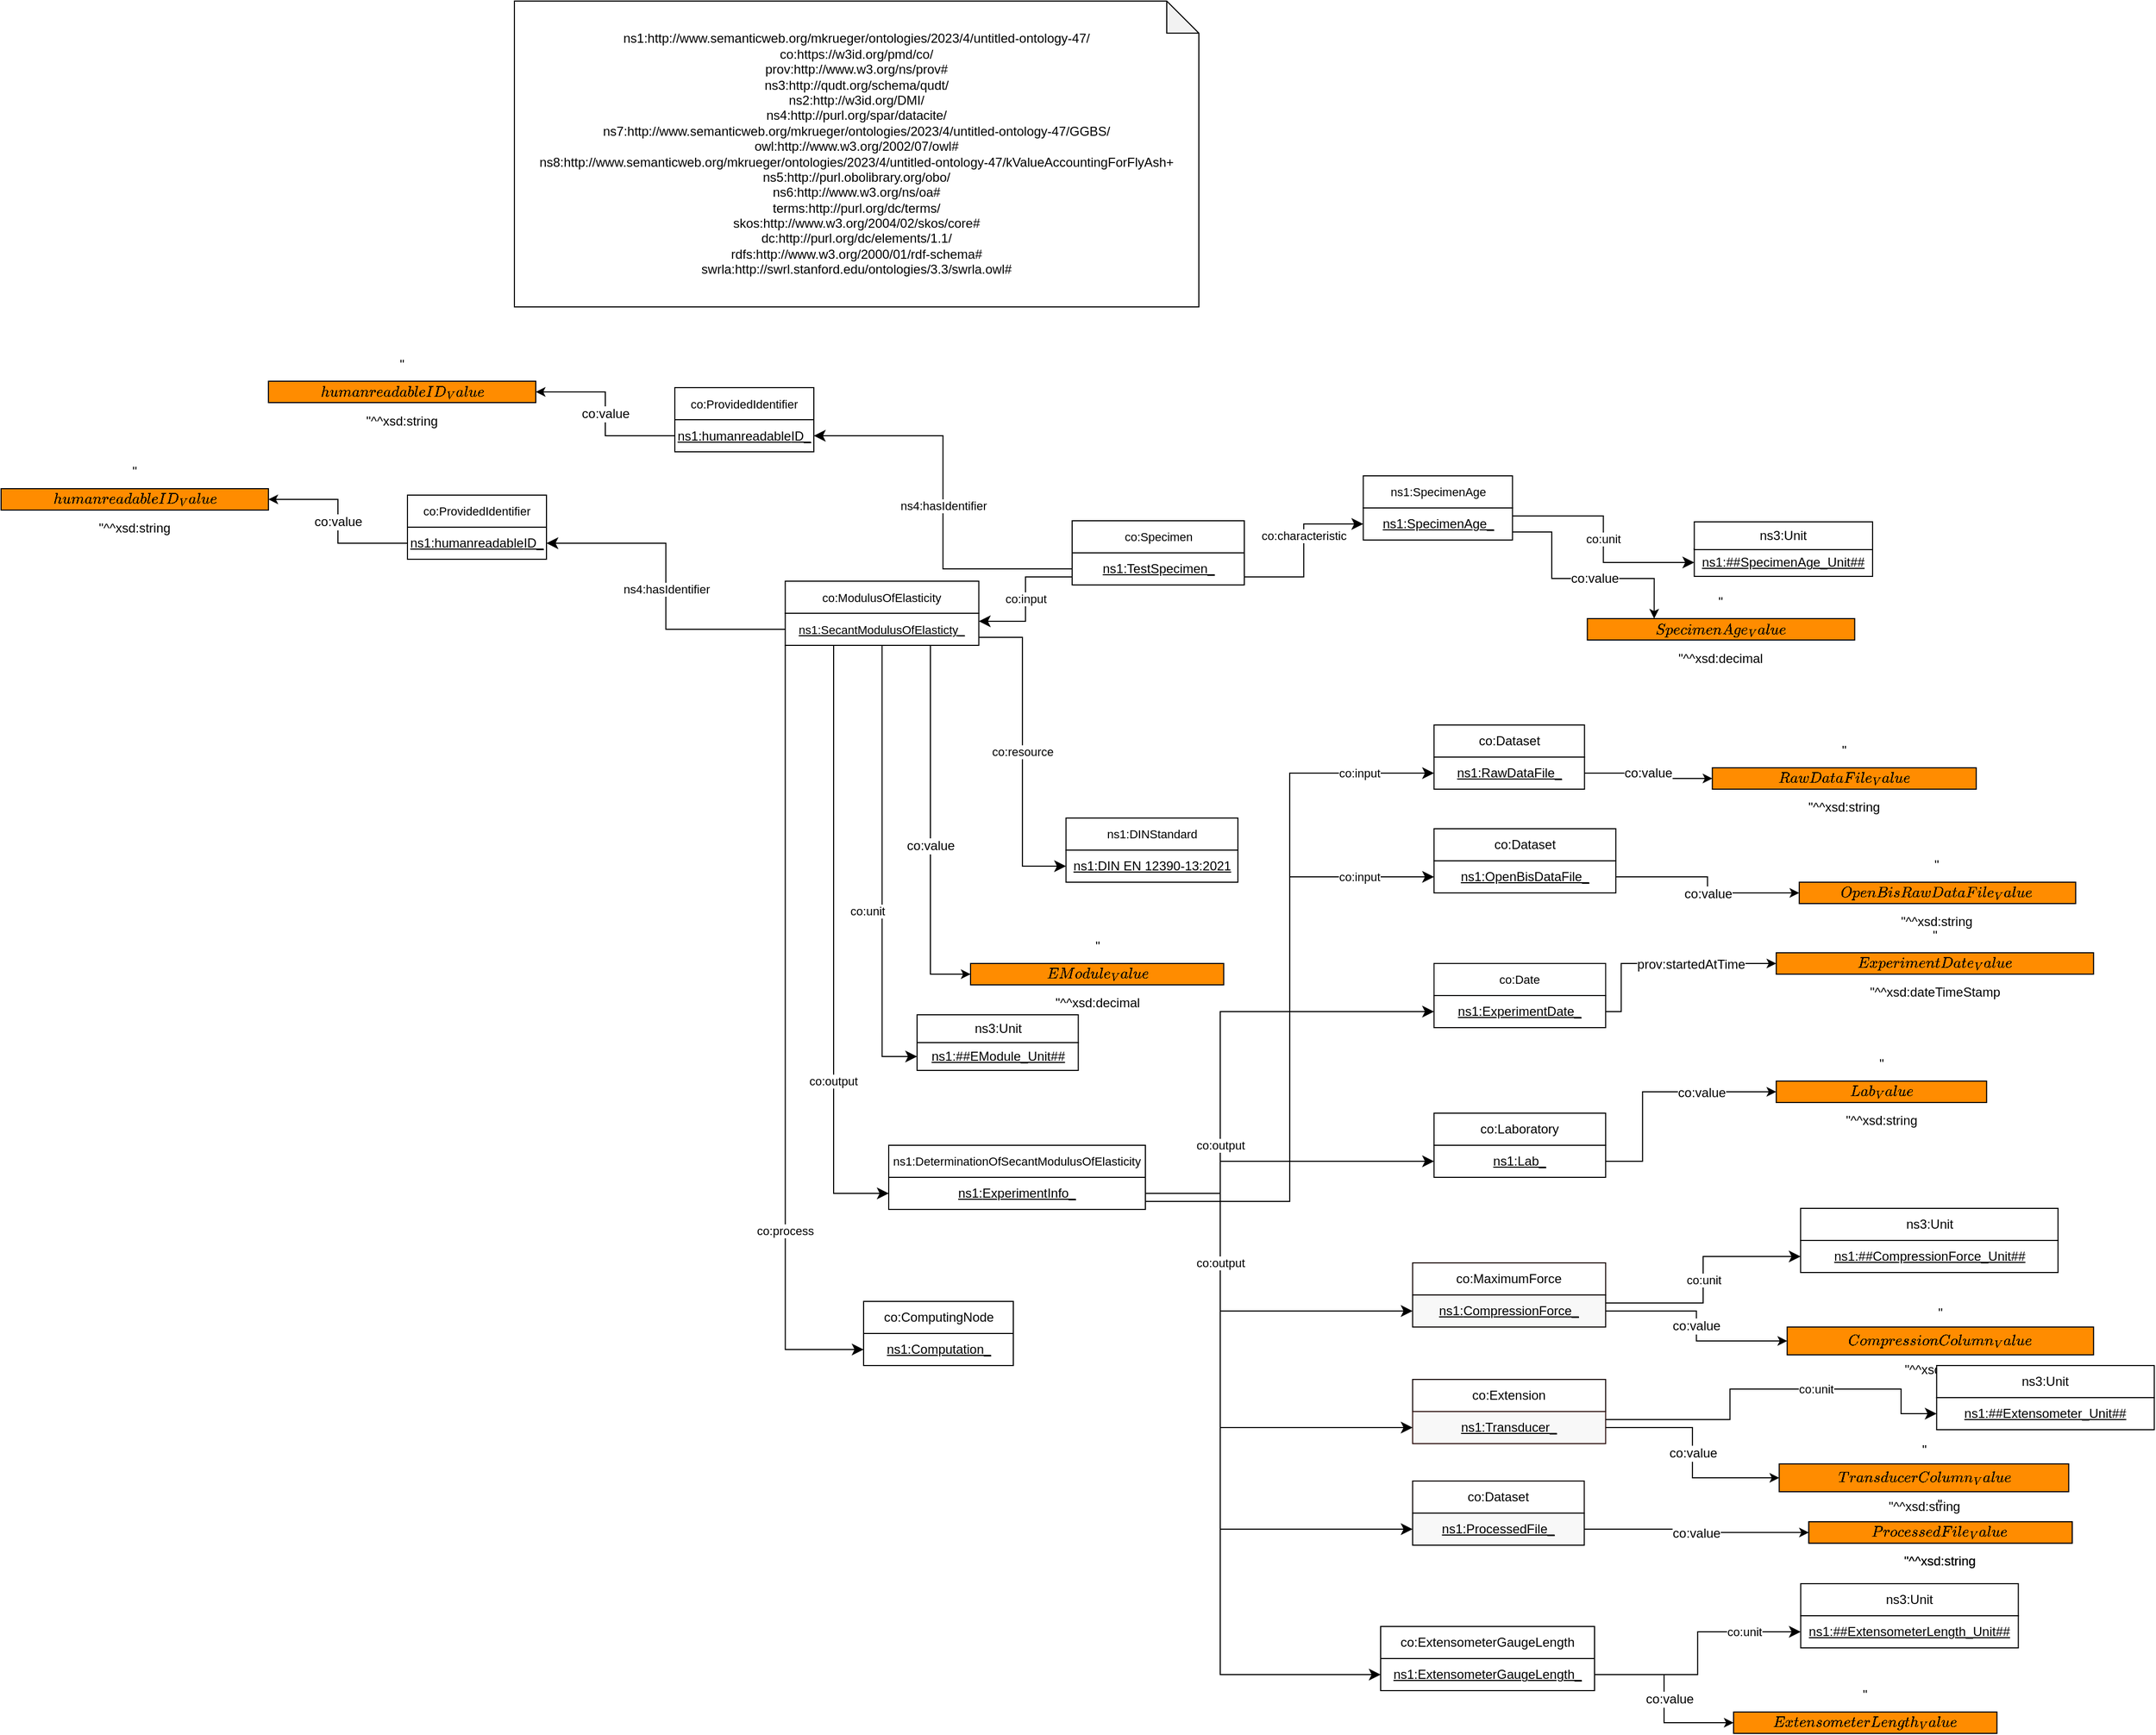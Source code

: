 <mxfile version="15.8.2" type="device"><diagram id="UXIPkQefFEDrWGH3IdC5" name="MiWoEx_neu"><mxGraphModel dx="3822" dy="2876" grid="1" gridSize="10" guides="1" tooltips="1" connect="1" arrows="1" fold="1" page="0" pageScale="1" pageWidth="827" pageHeight="1169" math="0" shadow="0"><root><mxCell id="97505-SNcamct329gDO7-0"/><mxCell id="97505-SNcamct329gDO7-1" parent="97505-SNcamct329gDO7-0"/><object label="co:ModulusOfElasticity" Type="Class" IRI="https://w3id.org/pmd/co/ModulusOfElasticity" id="4S3OoNcXCZUGaDcpZlmq-156"><mxCell style="rounded=0;whiteSpace=wrap;html=1;snapToPoint=1;points=[[0.1,0],[0.2,0],[0.3,0],[0.4,0],[0.5,0],[0.6,0],[0.7,0],[0.8,0],[0.9,0],[0,0.1],[0,0.3],[0,0.5],[0,0.7],[0,0.9],[0.1,1],[0.2,1],[0.3,1],[0.4,1],[0.5,1],[0.6,1],[0.7,1],[0.8,1],[0.9,1],[1,0.1],[1,0.3],[1,0.5],[1,0.7],[1,0.9]];fontSize=11;fillColor=#FFFFFF;" parent="97505-SNcamct329gDO7-1" vertex="1"><mxGeometry x="-1666.74" y="-1387.5" width="181" height="30" as="geometry"/></mxCell></object><object label="&lt;u&gt;ns1:SecantModulusOfElasticty_&lt;/u&gt;" Type="Individual" IRI="Null" id="4S3OoNcXCZUGaDcpZlmq-157"><mxCell style="rounded=0;whiteSpace=wrap;html=1;snapToPoint=1;fontSize=11;fillColor=#FFFFFF;" parent="97505-SNcamct329gDO7-1" vertex="1"><mxGeometry x="-1666.74" y="-1357.5" width="181" height="30" as="geometry"/></mxCell></object><object label="co:value" Type="DatatypeProperty" IRI="https://w3id.org/pmd/co/value" id="4S3OoNcXCZUGaDcpZlmq-159"><mxCell style="edgeStyle=orthogonalEdgeStyle;rounded=0;orthogonalLoop=1;jettySize=auto;html=1;exitX=0.75;exitY=1;exitDx=0;exitDy=0;fontSize=12;entryX=0;entryY=0.5;entryDx=0;entryDy=0;fillColor=#FFFFFF;" parent="97505-SNcamct329gDO7-1" source="4S3OoNcXCZUGaDcpZlmq-157" target="4S3OoNcXCZUGaDcpZlmq-160" edge="1"><mxGeometry as="geometry"><mxPoint x="-1643.74" y="-1401.5" as="sourcePoint"/><mxPoint x="-1386.74" y="-1277" as="targetPoint"/><mxPoint x="-19" y="34" as="offset"/></mxGeometry></mxCell></object><object label="&quot;$$EModule_Value$$&quot;^^xsd:decimal" Type="DataValue" IRI_DT="http://www.w3.org/2001/XMLSchema#decimal" id="4S3OoNcXCZUGaDcpZlmq-160"><mxCell style="rounded=0;whiteSpace=wrap;html=1;snapToPoint=1;shadow=0;glass=0;sketch=0;strokeColor=default;fontSize=12;fillColor=#FF8C00;" parent="97505-SNcamct329gDO7-1" vertex="1"><mxGeometry x="-1493.48" y="-1030" width="236.74" height="20" as="geometry"/></mxCell></object><object label="ns3:Unit" Type="Class" IRI="http://qudt.org/schema/qudt/Unit" id="dzM1LntGsSAcp5HvhDIG-0"><mxCell style="rounded=0;whiteSpace=wrap;html=1;fillColor=#FFFFFF;" parent="97505-SNcamct329gDO7-1" vertex="1"><mxGeometry x="-1543.48" y="-982" width="150.74" height="26" as="geometry"/></mxCell></object><object label="&lt;u&gt;ns1:##EModule_Unit##&lt;/u&gt;" Type="Individual" id="dzM1LntGsSAcp5HvhDIG-1"><mxCell style="rounded=0;whiteSpace=wrap;html=1;fillColor=#FFFFFF;" parent="97505-SNcamct329gDO7-1" vertex="1"><mxGeometry x="-1543.48" y="-956" width="150.74" height="26" as="geometry"/></mxCell></object><object label="co:unit" Type="ObjectProperty" IRI="https://w3id.org/pmd/co/unit" id="dzM1LntGsSAcp5HvhDIG-2"><mxCell style="endArrow=classic;html=1;exitX=0.5;exitY=1;exitDx=0;exitDy=0;endSize=8;arcSize=0;edgeStyle=orthogonalEdgeStyle;entryX=0;entryY=0.5;entryDx=0;entryDy=0;fillColor=#FFFFFF;" parent="97505-SNcamct329gDO7-1" source="4S3OoNcXCZUGaDcpZlmq-157" target="dzM1LntGsSAcp5HvhDIG-1" edge="1"><mxGeometry x="-2156.74" y="-578" width="90" height="26" as="geometry"><mxPoint x="-1286.74" y="-1381.76" as="sourcePoint"/><mxPoint x="-1386.74" y="-1220" as="targetPoint"/><mxPoint x="-30" y="56" as="offset"/></mxGeometry></mxCell></object><object label="co:Specimen" Type="Class" IRI="https://w3id.org/pmd/co/Specimen" id="x3j8CUo5KJD_qU_yZJNR-10"><mxCell style="rounded=0;whiteSpace=wrap;html=1;snapToPoint=1;points=[[0.1,0],[0.2,0],[0.3,0],[0.4,0],[0.5,0],[0.6,0],[0.7,0],[0.8,0],[0.9,0],[0,0.1],[0,0.3],[0,0.5],[0,0.7],[0,0.9],[0.1,1],[0.2,1],[0.3,1],[0.4,1],[0.5,1],[0.6,1],[0.7,1],[0.8,1],[0.9,1],[1,0.1],[1,0.3],[1,0.5],[1,0.7],[1,0.9]];fontSize=11;fillColor=#FFFFFF;" parent="97505-SNcamct329gDO7-1" vertex="1"><mxGeometry x="-1398.48" y="-1444" width="161" height="30" as="geometry"/></mxCell></object><object label="&lt;u&gt;&lt;font style=&quot;font-size: 12px&quot;&gt;ns1:TestSpecimen_&lt;/font&gt;&lt;/u&gt;" Type="Individual" IRI="Null" id="x3j8CUo5KJD_qU_yZJNR-11"><mxCell style="rounded=0;whiteSpace=wrap;html=1;snapToPoint=1;fontSize=11;" parent="97505-SNcamct329gDO7-1" vertex="1"><mxGeometry x="-1398.48" y="-1414" width="161" height="30" as="geometry"/></mxCell></object><object label="co:input" Type="ObjectProperty" IRI="https://w3id.org/pmd/co/input" id="x3j8CUo5KJD_qU_yZJNR-16"><mxCell style="endArrow=classic;html=1;endSize=8;arcSize=0;edgeStyle=orthogonalEdgeStyle;exitX=0;exitY=0.75;exitDx=0;exitDy=0;entryX=1;entryY=0.25;entryDx=0;entryDy=0;fillColor=#FFFFFF;" parent="97505-SNcamct329gDO7-1" source="x3j8CUo5KJD_qU_yZJNR-11" target="4S3OoNcXCZUGaDcpZlmq-157" edge="1"><mxGeometry x="-2156.74" y="-578" width="90" height="26" as="geometry"><mxPoint x="-1376.74" y="-1662.5" as="sourcePoint"/><mxPoint x="-1514.24" y="-1770" as="targetPoint"/></mxGeometry></mxCell></object><object label="co:input" Type="ObjectProperty" IRI="https://w3id.org/pmd/co/input" id="vrB592Z6oyx5TgJau1o1-14"><mxCell style="endArrow=classic;html=1;exitX=1;exitY=0.75;exitDx=0;exitDy=0;endSize=8;arcSize=0;edgeStyle=orthogonalEdgeStyle;entryX=0;entryY=0.5;entryDx=0;entryDy=0;fillColor=#FFFFFF;" parent="97505-SNcamct329gDO7-1" source="HQw4geavo5Zy8eXRPRxA-51" target="XyUmp4HFHpR-SFsd-4tf-1" edge="1"><mxGeometry width="90" height="26" as="geometry"><mxPoint x="-1226.74" y="-1548" as="sourcePoint"/><mxPoint x="-1306.74" y="-1423" as="targetPoint"/><mxPoint x="65" y="-200" as="offset"/></mxGeometry></mxCell></object><object label="ns1:DINStandard" Type="Class" IRI="http://www.semanticweb.org/mkrueger/ontologies/2023/4/untitled-ontology-47/DINStandard" id="X-x265AaEcsCabsh68sK-6"><mxCell style="rounded=0;whiteSpace=wrap;html=1;snapToPoint=1;points=[[0.1,0],[0.2,0],[0.3,0],[0.4,0],[0.5,0],[0.6,0],[0.7,0],[0.8,0],[0.9,0],[0,0.1],[0,0.3],[0,0.5],[0,0.7],[0,0.9],[0.1,1],[0.2,1],[0.3,1],[0.4,1],[0.5,1],[0.6,1],[0.7,1],[0.8,1],[0.9,1],[1,0.1],[1,0.3],[1,0.5],[1,0.7],[1,0.9]];fontSize=11;fillColor=#FFFFFF;" parent="97505-SNcamct329gDO7-1" vertex="1"><mxGeometry x="-1404.22" y="-1166" width="160.74" height="30" as="geometry"/></mxCell></object><object label="&lt;u style=&quot;font-size: 12px&quot;&gt;ns1:&lt;/u&gt;&lt;u&gt;&lt;font style=&quot;font-size: 12px&quot;&gt;DIN EN 12390-13:2021&lt;/font&gt;&lt;/u&gt;" Type="Individual" IRI="Null" id="X-x265AaEcsCabsh68sK-7"><mxCell style="rounded=0;whiteSpace=wrap;html=1;snapToPoint=1;fontSize=11;" parent="97505-SNcamct329gDO7-1" vertex="1"><mxGeometry x="-1404.22" y="-1136" width="160.74" height="30" as="geometry"/></mxCell></object><object label="co:characteristic" Type="ObjectProperty" IRI="https://w3id.org/pmd/co/characteristic" id="g4Tvwo3vD4Dua6rrecGH-8"><mxCell style="endArrow=classic;html=1;endSize=8;arcSize=0;edgeStyle=orthogonalEdgeStyle;exitX=1;exitY=0.75;exitDx=0;exitDy=0;entryX=0;entryY=0.5;entryDx=0;entryDy=0;strokeColor=#000000;fillColor=#FFFFFF;" parent="97505-SNcamct329gDO7-1" source="x3j8CUo5KJD_qU_yZJNR-11" target="DgxsGwHGDNo53M0R5Qbq-1" edge="1"><mxGeometry width="90" height="26" as="geometry"><mxPoint x="-1196.74" y="-1565" as="sourcePoint"/><mxPoint x="-1116.74" y="-1510.0" as="targetPoint"/><mxPoint y="-14" as="offset"/></mxGeometry></mxCell></object><object label="co:resource" Type="ObjectProperty" IRI="https://w3id.org/pmd/co/resource" id="g4Tvwo3vD4Dua6rrecGH-9"><mxCell style="endArrow=classic;html=1;exitX=1;exitY=0.75;exitDx=0;exitDy=0;endSize=8;arcSize=0;edgeStyle=orthogonalEdgeStyle;entryX=0;entryY=0.5;entryDx=0;entryDy=0;fillColor=#FFFFFF;" parent="97505-SNcamct329gDO7-1" source="4S3OoNcXCZUGaDcpZlmq-157" target="X-x265AaEcsCabsh68sK-7" edge="1"><mxGeometry x="-2156.74" y="-578" width="90" height="26" as="geometry"><mxPoint x="-1436.74" y="-1454" as="sourcePoint"/><mxPoint x="-1356.74" y="-1345" as="targetPoint"/></mxGeometry></mxCell></object><object label="ns1:SpecimenAge" Type="Class" IRI="http://www.semanticweb.org/mkrueger/ontologies/2023/4/untitled-ontology-47/SpecimenAge" id="DgxsGwHGDNo53M0R5Qbq-0"><mxCell style="rounded=0;whiteSpace=wrap;html=1;snapToPoint=1;points=[[0.1,0],[0.2,0],[0.3,0],[0.4,0],[0.5,0],[0.6,0],[0.7,0],[0.8,0],[0.9,0],[0,0.1],[0,0.3],[0,0.5],[0,0.7],[0,0.9],[0.1,1],[0.2,1],[0.3,1],[0.4,1],[0.5,1],[0.6,1],[0.7,1],[0.8,1],[0.9,1],[1,0.1],[1,0.3],[1,0.5],[1,0.7],[1,0.9]];fontSize=11;fillColor=#FFFFFF;" parent="97505-SNcamct329gDO7-1" vertex="1"><mxGeometry x="-1126.27" y="-1486" width="139.53" height="30" as="geometry"/></mxCell></object><object label="&lt;span style=&quot;font-size: 12px&quot;&gt;&lt;u&gt;ns1:SpecimenAge_&lt;/u&gt;&lt;/span&gt;" Type="Individual" IRI="Null" id="DgxsGwHGDNo53M0R5Qbq-1"><mxCell style="rounded=0;whiteSpace=wrap;html=1;snapToPoint=1;fontSize=11;" parent="97505-SNcamct329gDO7-1" vertex="1"><mxGeometry x="-1126.27" y="-1456" width="139.53" height="30" as="geometry"/></mxCell></object><object label="&quot;$$SpecimenAge_Value$$&quot;^^xsd:decimal" Type="DataValue" IRI_DT="http://www.w3.org/2001/XMLSchema#decimal" id="DgxsGwHGDNo53M0R5Qbq-2"><mxCell style="rounded=0;whiteSpace=wrap;html=1;snapToPoint=1;shadow=0;glass=0;sketch=0;strokeColor=default;fontSize=12;fillColor=#FF8C00;" parent="97505-SNcamct329gDO7-1" vertex="1"><mxGeometry x="-916.74" y="-1352.5" width="250" height="20" as="geometry"/></mxCell></object><object label="co:value" Type="DatatypeProperty" IRI="https://w3id.org/pmd/co/value" id="DgxsGwHGDNo53M0R5Qbq-3"><mxCell style="edgeStyle=orthogonalEdgeStyle;rounded=0;orthogonalLoop=1;jettySize=auto;html=1;exitX=1;exitY=0.75;exitDx=0;exitDy=0;fontSize=12;entryX=0.25;entryY=0;entryDx=0;entryDy=0;fillColor=#FFFFFF;" parent="97505-SNcamct329gDO7-1" source="DgxsGwHGDNo53M0R5Qbq-1" target="DgxsGwHGDNo53M0R5Qbq-2" edge="1"><mxGeometry as="geometry"><mxPoint x="-1706.27" y="-1125" as="sourcePoint"/><mxPoint x="-2774.25" y="1527.24" as="targetPoint"/><Array as="points"><mxPoint x="-950" y="-1433"/><mxPoint x="-950" y="-1390"/><mxPoint x="-854" y="-1390"/></Array><mxPoint x="10" y="3" as="offset"/></mxGeometry></mxCell></object><object label="&lt;u&gt;ns1:##SpecimenAge_Unit##&lt;/u&gt;" Type="Individual" id="DgxsGwHGDNo53M0R5Qbq-4"><mxCell style="rounded=0;whiteSpace=wrap;html=1;fillColor=#FFFFFF;" parent="97505-SNcamct329gDO7-1" vertex="1"><mxGeometry x="-816.74" y="-1418" width="166.74" height="26" as="geometry"/></mxCell></object><object label="ns3:Unit" Type="Class" IRI="http://qudt.org/schema/qudt/Unit" id="DgxsGwHGDNo53M0R5Qbq-5"><mxCell style="rounded=0;whiteSpace=wrap;html=1;fillColor=#FFFFFF;" parent="97505-SNcamct329gDO7-1" vertex="1"><mxGeometry x="-816.74" y="-1443" width="166.74" height="26" as="geometry"/></mxCell></object><object label="co:unit" Type="ObjectProperty" IRI="https://w3id.org/pmd/co/unit" id="DgxsGwHGDNo53M0R5Qbq-6"><mxCell style="endArrow=classic;html=1;endSize=8;arcSize=0;edgeStyle=orthogonalEdgeStyle;entryX=0;entryY=0.5;entryDx=0;entryDy=0;exitX=1;exitY=0.25;exitDx=0;exitDy=0;fillColor=#FFFFFF;" parent="97505-SNcamct329gDO7-1" source="DgxsGwHGDNo53M0R5Qbq-1" target="DgxsGwHGDNo53M0R5Qbq-4" edge="1"><mxGeometry x="-2156.74" y="-578" width="90" height="26" as="geometry"><mxPoint x="-1676.27" y="-1038.5" as="sourcePoint"/><mxPoint x="-1566.27" y="-1058" as="targetPoint"/></mxGeometry></mxCell></object><object label="co:Dataset" Type="Class" IRI="https://w3id.org/pmd/co/Dataset" id="XyUmp4HFHpR-SFsd-4tf-0"><mxCell style="rounded=0;whiteSpace=wrap;html=1;snapToPoint=1;points=[[0.1,0],[0.2,0],[0.3,0],[0.4,0],[0.5,0],[0.6,0],[0.7,0],[0.8,0],[0.9,0],[0,0.1],[0,0.3],[0,0.5],[0,0.7],[0,0.9],[0.1,1],[0.2,1],[0.3,1],[0.4,1],[0.5,1],[0.6,1],[0.7,1],[0.8,1],[0.9,1],[1,0.1],[1,0.3],[1,0.5],[1,0.7],[1,0.9]];fillColor=#FFFFFF;" parent="97505-SNcamct329gDO7-1" vertex="1"><mxGeometry x="-1060.11" y="-1253" width="140.74" height="30" as="geometry"/></mxCell></object><object label="&lt;u&gt;ns1:RawDataFile_&lt;/u&gt;" Type="Individual" IRI="Null" id="XyUmp4HFHpR-SFsd-4tf-1"><mxCell style="rounded=0;whiteSpace=wrap;html=1;snapToPoint=1;" parent="97505-SNcamct329gDO7-1" vertex="1"><mxGeometry x="-1060.11" y="-1223" width="140.74" height="30" as="geometry"/></mxCell></object><object label="co:output" Type="ObjectProperty" IRI="https://w3id.org/pmd/co/output" id="XyUmp4HFHpR-SFsd-4tf-5"><mxCell style="endArrow=classic;html=1;exitX=0.25;exitY=1;exitDx=0;exitDy=0;endSize=8;arcSize=0;edgeStyle=orthogonalEdgeStyle;entryX=0;entryY=0.5;entryDx=0;entryDy=0;fillColor=#FFFFFF;" parent="97505-SNcamct329gDO7-1" source="4S3OoNcXCZUGaDcpZlmq-157" target="HQw4geavo5Zy8eXRPRxA-51" edge="1"><mxGeometry width="90" height="26" as="geometry"><mxPoint x="-1466.74" y="-1444" as="sourcePoint"/><mxPoint x="-1396.74" y="-1138" as="targetPoint"/><mxPoint x="-26" y="151" as="offset"/></mxGeometry></mxCell></object><object label="co:output" Type="ObjectProperty" IRI="https://w3id.org/pmd/co/output" id="HQw4geavo5Zy8eXRPRxA-0"><mxCell style="endArrow=classic;html=1;endSize=8;arcSize=0;edgeStyle=orthogonalEdgeStyle;entryX=0;entryY=0.5;entryDx=0;entryDy=0;exitX=1;exitY=0.5;exitDx=0;exitDy=0;fillColor=#FFFFFF;" parent="97505-SNcamct329gDO7-1" source="HQw4geavo5Zy8eXRPRxA-51" target="HQw4geavo5Zy8eXRPRxA-8" edge="1"><mxGeometry width="90" height="26" as="geometry"><mxPoint x="-1268.48" y="-787" as="sourcePoint"/><mxPoint x="-1188.48" y="-1047" as="targetPoint"/><mxPoint x="-65" y="40" as="offset"/><Array as="points"><mxPoint x="-1260" y="-815"/><mxPoint x="-1260" y="-985"/></Array></mxGeometry></mxCell></object><object label="co:output" Type="ObjectProperty" IRI="https://w3id.org/pmd/co/output" id="HQw4geavo5Zy8eXRPRxA-2"><mxCell style="endArrow=classic;html=1;endSize=8;arcSize=0;edgeStyle=orthogonalEdgeStyle;exitX=1;exitY=0.5;exitDx=0;exitDy=0;entryX=0;entryY=0.5;entryDx=0;entryDy=0;fillColor=#FFFFFF;" parent="97505-SNcamct329gDO7-1" source="HQw4geavo5Zy8eXRPRxA-51" target="HQw4geavo5Zy8eXRPRxA-19" edge="1"><mxGeometry width="90" height="26" as="geometry"><mxPoint x="-1268.48" y="-787" as="sourcePoint"/><mxPoint x="-1188.48" y="-907" as="targetPoint"/><mxPoint x="-65" y="-30" as="offset"/><Array as="points"><mxPoint x="-1260" y="-815"/><mxPoint x="-1260" y="-845"/></Array></mxGeometry></mxCell></object><object label="co:output" Type="ObjectProperty" IRI="https://w3id.org/pmd/co/output" id="HQw4geavo5Zy8eXRPRxA-4"><mxCell style="endArrow=classic;html=1;endSize=8;arcSize=0;edgeStyle=orthogonalEdgeStyle;exitX=1;exitY=0.5;exitDx=0;exitDy=0;entryX=0;entryY=0.5;entryDx=0;entryDy=0;fillColor=#FFFFFF;" parent="97505-SNcamct329gDO7-1" source="HQw4geavo5Zy8eXRPRxA-51" target="HQw4geavo5Zy8eXRPRxA-30" edge="1"><mxGeometry width="90" height="26" as="geometry"><mxPoint x="-1268.48" y="-787" as="sourcePoint"/><mxPoint x="-1188.48" y="-767" as="targetPoint"/><mxPoint x="-55" y="10" as="offset"/><Array as="points"><mxPoint x="-1260" y="-815"/><mxPoint x="-1260" y="-705"/></Array></mxGeometry></mxCell></object><object label="co:output" Type="ObjectProperty" IRI="https://w3id.org/pmd/co/output" id="HQw4geavo5Zy8eXRPRxA-6"><mxCell style="endArrow=classic;html=1;endSize=8;arcSize=0;edgeStyle=orthogonalEdgeStyle;exitX=1;exitY=0.5;exitDx=0;exitDy=0;entryX=0;entryY=0.5;entryDx=0;entryDy=0;fillColor=#FFFFFF;" parent="97505-SNcamct329gDO7-1" source="HQw4geavo5Zy8eXRPRxA-51" target="HQw4geavo5Zy8eXRPRxA-44" edge="1"><mxGeometry width="90" height="26" as="geometry"><mxPoint x="-1268.48" y="-787" as="sourcePoint"/><mxPoint x="-1188.48" y="-627" as="targetPoint"/><mxPoint x="-55" y="-92" as="offset"/><Array as="points"><mxPoint x="-1260" y="-815"/><mxPoint x="-1260" y="-501"/></Array></mxGeometry></mxCell></object><object label="co:Date" Type="Class" IRI="https://w3id.org/pmd/co/Date" id="HQw4geavo5Zy8eXRPRxA-7"><mxCell style="rounded=0;whiteSpace=wrap;html=1;snapToPoint=1;points=[[0.1,0],[0.2,0],[0.3,0],[0.4,0],[0.5,0],[0.6,0],[0.7,0],[0.8,0],[0.9,0],[0,0.1],[0,0.3],[0,0.5],[0,0.7],[0,0.9],[0.1,1],[0.2,1],[0.3,1],[0.4,1],[0.5,1],[0.6,1],[0.7,1],[0.8,1],[0.9,1],[1,0.1],[1,0.3],[1,0.5],[1,0.7],[1,0.9]];fontSize=11;strokeColor=#121212;fillColor=#FFFFFF;" parent="97505-SNcamct329gDO7-1" vertex="1"><mxGeometry x="-1060.11" y="-1030" width="160.47" height="30" as="geometry"/></mxCell></object><object label="&lt;u&gt;&lt;font style=&quot;font-size: 12px&quot;&gt;ns1:&lt;/font&gt;&lt;/u&gt;&lt;span style=&quot;font-size: 12px&quot;&gt;&lt;u&gt;ExperimentDate_&lt;/u&gt;&lt;/span&gt;" Type="Individual" IRI="Null" id="HQw4geavo5Zy8eXRPRxA-8"><mxCell style="rounded=0;whiteSpace=wrap;html=1;snapToPoint=1;fontSize=11;fillColor=#FFFFFF;strokeColor=#050202;" parent="97505-SNcamct329gDO7-1" vertex="1"><mxGeometry x="-1060.11" y="-1000" width="160.47" height="30" as="geometry"/></mxCell></object><object label="&quot;$$ExperimentDate_Value$$&quot;^^xsd:dateTimeStamp" Type="DataValue" IRI_DT="http://www.w3.org/2001/XMLSchema#dateTimeStamp" id="HQw4geavo5Zy8eXRPRxA-9"><mxCell style="rounded=0;whiteSpace=wrap;html=1;snapToPoint=1;shadow=0;glass=0;sketch=0;strokeColor=default;fontSize=12;fillColor=#FF8C00;" parent="97505-SNcamct329gDO7-1" vertex="1"><mxGeometry x="-740.11" y="-1040" width="296.74" height="20" as="geometry"/></mxCell></object><object label="prov:startedAtTime" Type="DatatypeProperty" IRI="http://www.w3.org/ns/prov#startedAtTime" id="HQw4geavo5Zy8eXRPRxA-10"><mxCell style="edgeStyle=orthogonalEdgeStyle;rounded=0;orthogonalLoop=1;jettySize=auto;html=1;fontSize=12;entryX=0;entryY=0.5;entryDx=0;entryDy=0;exitX=1;exitY=0.5;exitDx=0;exitDy=0;fillColor=#FFFFFF;" parent="97505-SNcamct329gDO7-1" source="HQw4geavo5Zy8eXRPRxA-8" target="HQw4geavo5Zy8eXRPRxA-9" edge="1"><mxGeometry x="-3415.11" y="-360" as="geometry"><mxPoint x="-2205.11" y="-157.5" as="sourcePoint"/><mxPoint x="-2105.11" y="-158" as="targetPoint"/><Array as="points"><mxPoint x="-885.11" y="-985"/><mxPoint x="-885.11" y="-1030"/></Array><mxPoint y="-22" as="offset"/></mxGeometry></mxCell></object><object label="co:Laboratory" Type="Class" IRI="https://w3id.org/pmd/co/Laboratory" id="HQw4geavo5Zy8eXRPRxA-18"><mxCell style="rounded=0;whiteSpace=wrap;html=1;snapToPoint=1;points=[[0.1,0],[0.2,0],[0.3,0],[0.4,0],[0.5,0],[0.6,0],[0.7,0],[0.8,0],[0.9,0],[0,0.1],[0,0.3],[0,0.5],[0,0.7],[0,0.9],[0.1,1],[0.2,1],[0.3,1],[0.4,1],[0.5,1],[0.6,1],[0.7,1],[0.8,1],[0.9,1],[1,0.1],[1,0.3],[1,0.5],[1,0.7],[1,0.9]];fillColor=#FFFFFF;" parent="97505-SNcamct329gDO7-1" vertex="1"><mxGeometry x="-1060.11" y="-890" width="160.47" height="30" as="geometry"/></mxCell></object><object label="&lt;u style=&quot;font-size: 11px&quot;&gt;&lt;font style=&quot;font-size: 12px&quot;&gt;ns1:&lt;/font&gt;&lt;/u&gt;&lt;u&gt;Lab_&lt;/u&gt;" Type="Individual" IRI="Null" id="HQw4geavo5Zy8eXRPRxA-19"><mxCell style="rounded=0;whiteSpace=wrap;html=1;snapToPoint=1;fillColor=#FFFFFF;" parent="97505-SNcamct329gDO7-1" vertex="1"><mxGeometry x="-1060.11" y="-860" width="160.47" height="30" as="geometry"/></mxCell></object><object label="co:value" Type="DatatypeProperty" IRI="https://w3id.org/pmd/co/value" id="HQw4geavo5Zy8eXRPRxA-20"><mxCell style="edgeStyle=orthogonalEdgeStyle;rounded=0;orthogonalLoop=1;jettySize=auto;html=1;fontSize=12;entryX=0;entryY=0.5;entryDx=0;entryDy=0;exitX=1;exitY=0.5;exitDx=0;exitDy=0;fillColor=#FFFFFF;" parent="97505-SNcamct329gDO7-1" source="HQw4geavo5Zy8eXRPRxA-19" target="HQw4geavo5Zy8eXRPRxA-21" edge="1"><mxGeometry x="-3415.11" y="-360" as="geometry"><mxPoint x="-2225.11" y="-125" as="sourcePoint"/><mxPoint x="-4874.58" y="8489.26" as="targetPoint"/><Array as="points"><mxPoint x="-865.11" y="-845"/><mxPoint x="-865.11" y="-910"/></Array><mxPoint x="10" y="-32" as="offset"/></mxGeometry></mxCell></object><object label="&quot;$$Lab_Value$$&quot;^^xsd:string" Type="DataValue" IRI_DT="http://www.w3.org/2001/XMLSchema#string" id="HQw4geavo5Zy8eXRPRxA-21"><mxCell style="rounded=0;whiteSpace=wrap;html=1;snapToPoint=1;shadow=0;glass=0;sketch=0;strokeColor=default;fontSize=12;fillColor=#FF8C00;" parent="97505-SNcamct329gDO7-1" vertex="1"><mxGeometry x="-740.11" y="-920" width="196.74" height="20" as="geometry"/></mxCell></object><object label="co:MaximumForce" Type="Class" IRI="https://w3id.org/pmd/co/MaximumForce" id="HQw4geavo5Zy8eXRPRxA-29"><mxCell style="rounded=0;whiteSpace=wrap;html=1;snapToPoint=1;points=[[0.1,0],[0.2,0],[0.3,0],[0.4,0],[0.5,0],[0.6,0],[0.7,0],[0.8,0],[0.9,0],[0,0.1],[0,0.3],[0,0.5],[0,0.7],[0,0.9],[0.1,1],[0.2,1],[0.3,1],[0.4,1],[0.5,1],[0.6,1],[0.7,1],[0.8,1],[0.9,1],[1,0.1],[1,0.3],[1,0.5],[1,0.7],[1,0.9]];strokeColor=#1C0D0C;fillColor=#FFFFFF;" parent="97505-SNcamct329gDO7-1" vertex="1"><mxGeometry x="-1080.11" y="-750" width="180.47" height="30" as="geometry"/></mxCell></object><object label="&lt;u style=&quot;font-size: 11px&quot;&gt;&lt;font style=&quot;font-size: 12px&quot;&gt;ns1:&lt;/font&gt;&lt;/u&gt;&lt;u&gt;CompressionForce_&lt;/u&gt;" Type="Individual" IRI="Null" id="HQw4geavo5Zy8eXRPRxA-30"><mxCell style="rounded=0;whiteSpace=wrap;html=1;snapToPoint=1;fillColor=#F8F8F8;strokeColor=#0A0504;" parent="97505-SNcamct329gDO7-1" vertex="1"><mxGeometry x="-1080.11" y="-720" width="180.47" height="30" as="geometry"/></mxCell></object><object label="co:Dataset" Type="Class" IRI="https://w3id.org/pmd/co/Dataset" id="HQw4geavo5Zy8eXRPRxA-43"><mxCell style="rounded=0;whiteSpace=wrap;html=1;snapToPoint=1;points=[[0.1,0],[0.2,0],[0.3,0],[0.4,0],[0.5,0],[0.6,0],[0.7,0],[0.8,0],[0.9,0],[0,0.1],[0,0.3],[0,0.5],[0,0.7],[0,0.9],[0.1,1],[0.2,1],[0.3,1],[0.4,1],[0.5,1],[0.6,1],[0.7,1],[0.8,1],[0.9,1],[1,0.1],[1,0.3],[1,0.5],[1,0.7],[1,0.9]];strokeColor=#0F0707;fillColor=#FFFFFF;" parent="97505-SNcamct329gDO7-1" vertex="1"><mxGeometry x="-1080.11" y="-546" width="160.47" height="30" as="geometry"/></mxCell></object><object label="&lt;u style=&quot;font-size: 11px&quot;&gt;&lt;font style=&quot;font-size: 12px&quot;&gt;ns1:ProcessedFile&lt;/font&gt;&lt;/u&gt;&lt;u&gt;_&lt;/u&gt;" Type="Individual" IRI="Null" id="HQw4geavo5Zy8eXRPRxA-44"><mxCell style="rounded=0;whiteSpace=wrap;html=1;snapToPoint=1;fillColor=#F8F8F8;strokeColor=#000000;" parent="97505-SNcamct329gDO7-1" vertex="1"><mxGeometry x="-1080.11" y="-516" width="160.47" height="30" as="geometry"/></mxCell></object><object label="ns1:DeterminationOfSecantModulusOfElasticity" Type="Class" IRI="http://www.semanticweb.org/mkrueger/ontologies/2023/4/untitled-ontology-47/DeterminationOfSecantModulusOfElasticity" id="HQw4geavo5Zy8eXRPRxA-50"><mxCell style="rounded=0;whiteSpace=wrap;html=1;snapToPoint=1;points=[[0.1,0],[0.2,0],[0.3,0],[0.4,0],[0.5,0],[0.6,0],[0.7,0],[0.8,0],[0.9,0],[0,0.1],[0,0.3],[0,0.5],[0,0.7],[0,0.9],[0.1,1],[0.2,1],[0.3,1],[0.4,1],[0.5,1],[0.6,1],[0.7,1],[0.8,1],[0.9,1],[1,0.1],[1,0.3],[1,0.5],[1,0.7],[1,0.9]];fontSize=11;fillColor=#FFFFFF;" parent="97505-SNcamct329gDO7-1" vertex="1"><mxGeometry x="-1570" y="-860" width="240" height="30" as="geometry"/></mxCell></object><object label="&lt;u style=&quot;font-size: 12px&quot;&gt;ns1:&lt;/u&gt;&lt;u&gt;&lt;font style=&quot;font-size: 12px&quot;&gt;ExperimentInfo_&lt;/font&gt;&lt;/u&gt;" Type="Individual" IRI="Null" id="HQw4geavo5Zy8eXRPRxA-51"><mxCell style="rounded=0;whiteSpace=wrap;html=1;snapToPoint=1;fontSize=11;" parent="97505-SNcamct329gDO7-1" vertex="1"><mxGeometry x="-1570" y="-830" width="240" height="30" as="geometry"/></mxCell></object><object label="co:ComputingNode" Type="Class" IRI="https://w3id.org/pmd/co/ComputingNode" id="8_94zTM0Tr0i7Qoun-mM-0"><mxCell style="rounded=0;whiteSpace=wrap;html=1;snapToPoint=1;points=[[0.1,0],[0.2,0],[0.3,0],[0.4,0],[0.5,0],[0.6,0],[0.7,0],[0.8,0],[0.9,0],[0,0.1],[0,0.3],[0,0.5],[0,0.7],[0,0.9],[0.1,1],[0.2,1],[0.3,1],[0.4,1],[0.5,1],[0.6,1],[0.7,1],[0.8,1],[0.9,1],[1,0.1],[1,0.3],[1,0.5],[1,0.7],[1,0.9]];fillColor=#FFFFFF;" parent="97505-SNcamct329gDO7-1" vertex="1"><mxGeometry x="-1593.48" y="-714" width="140" height="30" as="geometry"/></mxCell></object><object label="&lt;u&gt;ns1:Computation_&lt;/u&gt;" Type="Individual" IRI="Null" id="8_94zTM0Tr0i7Qoun-mM-1"><mxCell style="rounded=0;whiteSpace=wrap;html=1;snapToPoint=1;" parent="97505-SNcamct329gDO7-1" vertex="1"><mxGeometry x="-1593.48" y="-684" width="140" height="30" as="geometry"/></mxCell></object><object label="co:process" Type="ObjectProperty" IRI="https://w3id.org/pmd/co/process" id="37UOdtx9yiyN65UCFOAC-0"><mxCell style="endArrow=classic;html=1;exitX=0;exitY=1;exitDx=0;exitDy=0;entryX=0;entryY=0.5;entryDx=0;entryDy=0;endSize=8;arcSize=0;edgeStyle=orthogonalEdgeStyle;fillColor=#FFFFFF;" parent="97505-SNcamct329gDO7-1" source="4S3OoNcXCZUGaDcpZlmq-157" target="8_94zTM0Tr0i7Qoun-mM-1" edge="1"><mxGeometry width="90" height="26" as="geometry"><mxPoint x="-1696.737" y="-1054" as="sourcePoint"/><mxPoint x="-1516.737" y="-1054" as="targetPoint"/><mxPoint x="-37" y="218" as="offset"/></mxGeometry></mxCell></object><object label="&quot;$$RawDataFile_Value$$&quot;^^xsd:string" Type="DataValue" IRI_DT="http://www.w3.org/2001/XMLSchema#string" id="KAcNWF4rV9uF_w8Jalqu-1"><mxCell style="rounded=0;whiteSpace=wrap;html=1;snapToPoint=1;shadow=0;glass=0;sketch=0;strokeColor=default;fontSize=12;fillColor=#FF8C00;" parent="97505-SNcamct329gDO7-1" vertex="1"><mxGeometry x="-799.84" y="-1213" width="246.74" height="20" as="geometry"/></mxCell></object><object label="co:value" Type="DatatypeProperty" IRI="https://w3id.org/pmd/co/value" id="KAcNWF4rV9uF_w8Jalqu-3"><mxCell style="edgeStyle=orthogonalEdgeStyle;rounded=0;orthogonalLoop=1;jettySize=auto;html=1;fontSize=12;entryX=0;entryY=0.5;entryDx=0;entryDy=0;exitX=1;exitY=0.5;exitDx=0;exitDy=0;fillColor=#FFFFFF;" parent="97505-SNcamct329gDO7-1" source="XyUmp4HFHpR-SFsd-4tf-1" target="KAcNWF4rV9uF_w8Jalqu-1" edge="1"><mxGeometry x="-1909.84" y="-510" as="geometry"><mxPoint x="-1385.46" y="-1466" as="sourcePoint"/><mxPoint x="-1319.84" y="-1442.0" as="targetPoint"/><mxPoint y="-3" as="offset"/></mxGeometry></mxCell></object><object label="co:value" Type="DatatypeProperty" IRI="https://w3id.org/pmd/co/value" id="aYYLl54DfMxTORCYldgl-8"><mxCell style="edgeStyle=orthogonalEdgeStyle;rounded=0;orthogonalLoop=1;jettySize=auto;html=1;exitX=1;exitY=0.5;exitDx=0;exitDy=0;fontSize=12;entryX=0;entryY=0.5;entryDx=0;entryDy=0;fillColor=#FFFFFF;" parent="97505-SNcamct329gDO7-1" source="HQw4geavo5Zy8eXRPRxA-30" target="aYYLl54DfMxTORCYldgl-10" edge="1"><mxGeometry x="-573.373" y="-699.836" as="geometry"><mxPoint x="-573.373" y="-699.836" as="sourcePoint"/><mxPoint x="-773.37" y="-677.0" as="targetPoint"/></mxGeometry></mxCell></object><object label="&quot;$$CompressionColumn_Value$$&quot;^^xsd:string" Type="DataValue" IRI_DT="http://www.w3.org/2001/XMLSchema#string" id="aYYLl54DfMxTORCYldgl-10"><mxCell style="rounded=0;whiteSpace=wrap;html=1;fillColor=#FF8C00;" parent="97505-SNcamct329gDO7-1" vertex="1"><mxGeometry x="-729.87" y="-690" width="286.5" height="26" as="geometry"/></mxCell></object><object label="ns3:Unit" Type="Class" IRI="http://qudt.org/schema/qudt/Unit" id="C13YInYxtoaISSIzinkt-2"><mxCell style="rounded=0;whiteSpace=wrap;html=1;snapToPoint=1;points=[[0.1,0],[0.2,0],[0.3,0],[0.4,0],[0.5,0],[0.6,0],[0.7,0],[0.8,0],[0.9,0],[0,0.1],[0,0.3],[0,0.5],[0,0.7],[0,0.9],[0.1,1],[0.2,1],[0.3,1],[0.4,1],[0.5,1],[0.6,1],[0.7,1],[0.8,1],[0.9,1],[1,0.1],[1,0.3],[1,0.5],[1,0.7],[1,0.9]];fillColor=#FFFFFF;" parent="97505-SNcamct329gDO7-1" vertex="1"><mxGeometry x="-717.32" y="-801" width="240.69" height="30" as="geometry"/></mxCell></object><object label="&lt;u&gt;ns1:##CompressionForce_Unit##&lt;/u&gt;" Type="Individual" id="C13YInYxtoaISSIzinkt-3"><mxCell style="rounded=0;whiteSpace=wrap;html=1;snapToPoint=1;fillColor=#FFFFFF;" parent="97505-SNcamct329gDO7-1" vertex="1"><mxGeometry x="-717.32" y="-771" width="240.69" height="30" as="geometry"/></mxCell></object><object label="co:unit" Type="ObjectProperty" IRI="https://w3id.org/pmd/co/unit" id="C13YInYxtoaISSIzinkt-4"><mxCell style="endArrow=classic;html=1;exitX=1;exitY=0.25;exitDx=0;exitDy=0;entryX=0;entryY=0.5;entryDx=0;entryDy=0;endSize=8;arcSize=0;edgeStyle=orthogonalEdgeStyle;fillColor=#FFFFFF;" parent="97505-SNcamct329gDO7-1" source="HQw4geavo5Zy8eXRPRxA-30" target="C13YInYxtoaISSIzinkt-3" edge="1"><mxGeometry x="-642.703" y="-786" width="90" height="26" as="geometry"><mxPoint x="-642.703" y="-786" as="sourcePoint"/><mxPoint x="-502.703" y="-786" as="targetPoint"/></mxGeometry></mxCell></object><object label="&quot;$$ProcessedFile_Value$$&quot;^^xsd:string" Type="DataValue" IRI_DT="http://www.w3.org/2001/XMLSchema#string" id="C13YInYxtoaISSIzinkt-5"><mxCell style="rounded=0;whiteSpace=wrap;html=1;snapToPoint=1;shadow=0;glass=0;sketch=0;strokeColor=default;fontSize=12;fillColor=#FF8C00;" parent="97505-SNcamct329gDO7-1" vertex="1"><mxGeometry x="-709.64" y="-507.87" width="246.27" height="20" as="geometry"/></mxCell></object><object label="co:value" Type="DatatypeProperty" IRI="https://w3id.org/pmd/co/value" id="C13YInYxtoaISSIzinkt-6"><mxCell style="edgeStyle=orthogonalEdgeStyle;rounded=0;orthogonalLoop=1;jettySize=auto;html=1;fontSize=12;entryX=0;entryY=0.5;entryDx=0;entryDy=0;exitX=1;exitY=0.5;exitDx=0;exitDy=0;fillColor=#FFFFFF;" parent="97505-SNcamct329gDO7-1" source="HQw4geavo5Zy8eXRPRxA-44" target="C13YInYxtoaISSIzinkt-5" edge="1"><mxGeometry x="-2823.37" y="-368" as="geometry"><mxPoint x="-874.17" y="-514.12" as="sourcePoint"/><mxPoint x="-1132.43" y="740.88" as="targetPoint"/><mxPoint y="2" as="offset"/></mxGeometry></mxCell></object><object label="co:Extension" Type="Class" IRI="https://w3id.org/pmd/co/Extension" id="C13YInYxtoaISSIzinkt-7"><mxCell style="rounded=0;whiteSpace=wrap;html=1;snapToPoint=1;points=[[0.1,0],[0.2,0],[0.3,0],[0.4,0],[0.5,0],[0.6,0],[0.7,0],[0.8,0],[0.9,0],[0,0.1],[0,0.3],[0,0.5],[0,0.7],[0,0.9],[0.1,1],[0.2,1],[0.3,1],[0.4,1],[0.5,1],[0.6,1],[0.7,1],[0.8,1],[0.9,1],[1,0.1],[1,0.3],[1,0.5],[1,0.7],[1,0.9]];strokeColor=#170A0A;fillColor=#FFFFFF;" parent="97505-SNcamct329gDO7-1" vertex="1"><mxGeometry x="-1080.11" y="-641" width="180.47" height="30" as="geometry"/></mxCell></object><object label="&lt;u style=&quot;font-size: 11px&quot;&gt;&lt;font style=&quot;font-size: 12px&quot;&gt;ns1:Transducer&lt;/font&gt;&lt;/u&gt;&lt;u&gt;_&lt;/u&gt;" Type="Individual" IRI="Null" id="C13YInYxtoaISSIzinkt-8"><mxCell style="rounded=0;whiteSpace=wrap;html=1;snapToPoint=1;fillColor=#F8F8F8;strokeColor=#331716;" parent="97505-SNcamct329gDO7-1" vertex="1"><mxGeometry x="-1080.11" y="-611" width="180.47" height="30" as="geometry"/></mxCell></object><object label="co:value" Type="DatatypeProperty" IRI="https://w3id.org/pmd/co/value" id="C13YInYxtoaISSIzinkt-11"><mxCell style="edgeStyle=orthogonalEdgeStyle;rounded=0;orthogonalLoop=1;jettySize=auto;html=1;exitX=1;exitY=0.5;exitDx=0;exitDy=0;fontSize=12;entryX=0;entryY=0.5;entryDx=0;entryDy=0;fillColor=#FFFFFF;" parent="97505-SNcamct329gDO7-1" source="C13YInYxtoaISSIzinkt-8" target="C13YInYxtoaISSIzinkt-12" edge="1"><mxGeometry x="-573.373" y="-590.836" as="geometry"><mxPoint x="-573.373" y="-590.836" as="sourcePoint"/><mxPoint x="-773.37" y="-568" as="targetPoint"/></mxGeometry></mxCell></object><object label="&quot;$$TransducerColumn_Value$$&quot;^^xsd:string" Type="DataValue" IRI_DT="http://www.w3.org/2001/XMLSchema#string" id="C13YInYxtoaISSIzinkt-12"><mxCell style="rounded=0;whiteSpace=wrap;html=1;fillColor=#FF8C00;" parent="97505-SNcamct329gDO7-1" vertex="1"><mxGeometry x="-737.32" y="-562" width="270.69" height="26" as="geometry"/></mxCell></object><object label="ns3:Unit" Type="Class" IRI="http://qudt.org/schema/qudt/Unit" id="C13YInYxtoaISSIzinkt-14"><mxCell style="rounded=0;whiteSpace=wrap;html=1;snapToPoint=1;points=[[0.1,0],[0.2,0],[0.3,0],[0.4,0],[0.5,0],[0.6,0],[0.7,0],[0.8,0],[0.9,0],[0,0.1],[0,0.3],[0,0.5],[0,0.7],[0,0.9],[0.1,1],[0.2,1],[0.3,1],[0.4,1],[0.5,1],[0.6,1],[0.7,1],[0.8,1],[0.9,1],[1,0.1],[1,0.3],[1,0.5],[1,0.7],[1,0.9]];fillColor=#FFFFFF;" parent="97505-SNcamct329gDO7-1" vertex="1"><mxGeometry x="-590.11" y="-654" width="203.48" height="30" as="geometry"/></mxCell></object><object label="&lt;u&gt;ns1:##Extensometer_Unit##&lt;/u&gt;" Type="Individual" id="C13YInYxtoaISSIzinkt-15"><mxCell style="rounded=0;whiteSpace=wrap;html=1;snapToPoint=1;fillColor=#FFFFFF;" parent="97505-SNcamct329gDO7-1" vertex="1"><mxGeometry x="-590.11" y="-624" width="203.48" height="30" as="geometry"/></mxCell></object><object label="co:unit" Type="ObjectProperty" IRI="https://w3id.org/pmd/co/unit" id="C13YInYxtoaISSIzinkt-16"><mxCell style="endArrow=classic;html=1;exitX=1;exitY=0.25;exitDx=0;exitDy=0;entryX=0;entryY=0.5;entryDx=0;entryDy=0;endSize=8;arcSize=0;edgeStyle=orthogonalEdgeStyle;fillColor=#FFFFFF;" parent="97505-SNcamct329gDO7-1" source="C13YInYxtoaISSIzinkt-8" target="C13YInYxtoaISSIzinkt-15" edge="1"><mxGeometry x="-2803.37" y="-432" width="90" height="26" as="geometry"><mxPoint x="-642.703" y="-677" as="sourcePoint"/><mxPoint x="-502.703" y="-677" as="targetPoint"/><Array as="points"><mxPoint x="-783.37" y="-603"/><mxPoint x="-783.37" y="-632"/><mxPoint x="-623.37" y="-632"/><mxPoint x="-623.37" y="-609"/></Array><mxPoint x="42" y="-26" as="offset"/></mxGeometry></mxCell></object><object label="co:output" Type="ObjectProperty" IRI="https://w3id.org/pmd/co/output" id="C13YInYxtoaISSIzinkt-17"><mxCell style="endArrow=classic;html=1;endSize=8;arcSize=0;edgeStyle=orthogonalEdgeStyle;exitX=1;exitY=0.75;exitDx=0;exitDy=0;entryX=0;entryY=0.5;entryDx=0;entryDy=0;fillColor=#FFFFFF;" parent="97505-SNcamct329gDO7-1" source="HQw4geavo5Zy8eXRPRxA-51" target="C13YInYxtoaISSIzinkt-8" edge="1"><mxGeometry width="90" height="26" as="geometry"><mxPoint x="-1393.48" y="-805" as="sourcePoint"/><mxPoint x="-1233.48" y="-695" as="targetPoint"/><mxPoint x="-55" y="-48" as="offset"/><Array as="points"><mxPoint x="-1260" y="-807"/><mxPoint x="-1260" y="-596"/></Array></mxGeometry></mxCell></object><object label="co:input" Type="ObjectProperty" IRI="https://w3id.org/pmd/co/input" id="Y2uMejtZtIBTVZ19Ot5i-1"><mxCell style="endArrow=classic;html=1;exitX=1;exitY=0.75;exitDx=0;exitDy=0;endSize=8;arcSize=0;edgeStyle=orthogonalEdgeStyle;entryX=0;entryY=0.5;entryDx=0;entryDy=0;fillColor=#FFFFFF;" parent="97505-SNcamct329gDO7-1" source="HQw4geavo5Zy8eXRPRxA-51" target="Y2uMejtZtIBTVZ19Ot5i-3" edge="1"><mxGeometry width="90" height="26" as="geometry"><mxPoint x="-1475.74" y="-1332.5" as="sourcePoint"/><mxPoint x="-1297" y="-1210" as="targetPoint"/><mxPoint x="65" y="-152" as="offset"/><Array as="points"><mxPoint x="-1195" y="-807"/><mxPoint x="-1195" y="-1111"/></Array></mxGeometry></mxCell></object><object label="co:Dataset" Type="Class" IRI="https://w3id.org/pmd/co/Dataset" id="Y2uMejtZtIBTVZ19Ot5i-2"><mxCell style="rounded=0;whiteSpace=wrap;html=1;snapToPoint=1;points=[[0.1,0],[0.2,0],[0.3,0],[0.4,0],[0.5,0],[0.6,0],[0.7,0],[0.8,0],[0.9,0],[0,0.1],[0,0.3],[0,0.5],[0,0.7],[0,0.9],[0.1,1],[0.2,1],[0.3,1],[0.4,1],[0.5,1],[0.6,1],[0.7,1],[0.8,1],[0.9,1],[1,0.1],[1,0.3],[1,0.5],[1,0.7],[1,0.9]];fillColor=#FFFFFF;" parent="97505-SNcamct329gDO7-1" vertex="1"><mxGeometry x="-1060.11" y="-1156" width="170" height="30" as="geometry"/></mxCell></object><object label="&lt;u&gt;ns1:OpenBisDataFile_&lt;/u&gt;" Type="Individual" IRI="Null" id="Y2uMejtZtIBTVZ19Ot5i-3"><mxCell style="rounded=0;whiteSpace=wrap;html=1;snapToPoint=1;" parent="97505-SNcamct329gDO7-1" vertex="1"><mxGeometry x="-1060.11" y="-1126" width="170" height="30" as="geometry"/></mxCell></object><object label="co:value" Type="DatatypeProperty" IRI="https://w3id.org/pmd/co/value" id="Y2uMejtZtIBTVZ19Ot5i-4"><mxCell style="edgeStyle=orthogonalEdgeStyle;rounded=0;orthogonalLoop=1;jettySize=auto;html=1;fontSize=12;entryX=0;entryY=0.5;entryDx=0;entryDy=0;exitX=1;exitY=0.5;exitDx=0;exitDy=0;fillColor=#FFFFFF;" parent="97505-SNcamct329gDO7-1" source="Y2uMejtZtIBTVZ19Ot5i-3" target="Y2uMejtZtIBTVZ19Ot5i-5" edge="1"><mxGeometry x="209.89" y="97" as="geometry"><mxPoint x="-863.16" y="-1053" as="sourcePoint"/><mxPoint x="-743.63" y="-1011.5" as="targetPoint"/><mxPoint y="8" as="offset"/></mxGeometry></mxCell></object><object label="&quot;$$OpenBisRawDataFile_Value$$&quot;^^xsd:string" Type="DataValue" IRI_DT="http://www.w3.org/2001/XMLSchema#string" id="Y2uMejtZtIBTVZ19Ot5i-5"><mxCell style="rounded=0;whiteSpace=wrap;html=1;snapToPoint=1;shadow=0;glass=0;sketch=0;strokeColor=default;fontSize=12;fillColor=#FF8C00;" parent="97505-SNcamct329gDO7-1" vertex="1"><mxGeometry x="-718.59" y="-1106" width="258.48" height="20" as="geometry"/></mxCell></object><object label="ns1:http://www.semanticweb.org/mkrueger/ontologies/2023/4/untitled-ontology-47/&lt;br/&gt;co:https://w3id.org/pmd/co/&lt;br/&gt;prov:http://www.w3.org/ns/prov#&lt;br/&gt;ns3:http://qudt.org/schema/qudt/&lt;br/&gt;ns2:http://w3id.org/DMI/&lt;br/&gt;ns4:http://purl.org/spar/datacite/&lt;br/&gt;ns7:http://www.semanticweb.org/mkrueger/ontologies/2023/4/untitled-ontology-47/GGBS/&lt;br/&gt;owl:http://www.w3.org/2002/07/owl#&lt;br/&gt;ns8:http://www.semanticweb.org/mkrueger/ontologies/2023/4/untitled-ontology-47/kValueAccountingForFlyAsh+&lt;br/&gt;ns5:http://purl.obolibrary.org/obo/&lt;br/&gt;ns6:http://www.w3.org/ns/oa#&lt;br/&gt;terms:http://purl.org/dc/terms/&lt;br/&gt;skos:http://www.w3.org/2004/02/skos/core#&lt;br/&gt;dc:http://purl.org/dc/elements/1.1/&lt;br/&gt;rdfs:http://www.w3.org/2000/01/rdf-schema#&lt;br/&gt;swrla:http://swrl.stanford.edu/ontologies/3.3/swrla.owl#&lt;br/&gt;" Type="Namespace" id="l_Mtb61kt-rJZav0yrQD-0"><mxCell style="shape=note;whiteSpace=wrap;html=1;backgroundOutline=1;darkOpacity=0.05;" parent="97505-SNcamct329gDO7-1" vertex="1"><mxGeometry x="-1920" y="-1930" width="640" height="286" as="geometry"/></mxCell></object><object label="co:ExtensometerGaugeLength" Type="Class" IRI="https://w3id.org/pmd/co/ExtensometerGaugeLength" id="9rPYruQvNM4WGa0GaPJE-2"><mxCell style="rounded=0;whiteSpace=wrap;html=1;snapToPoint=1;points=[[0.1,0],[0.2,0],[0.3,0],[0.4,0],[0.5,0],[0.6,0],[0.7,0],[0.8,0],[0.9,0],[0,0.1],[0,0.3],[0,0.5],[0,0.7],[0,0.9],[0.1,1],[0.2,1],[0.3,1],[0.4,1],[0.5,1],[0.6,1],[0.7,1],[0.8,1],[0.9,1],[1,0.1],[1,0.3],[1,0.5],[1,0.7],[1,0.9]];fillColor=#FFFFFF;" parent="97505-SNcamct329gDO7-1" vertex="1"><mxGeometry x="-1110" y="-410" width="200" height="30" as="geometry"/></mxCell></object><object label="&lt;u&gt;ns1:ExtensometerGaugeLength_&lt;/u&gt;" Type="Individual" IRI="Null" id="9rPYruQvNM4WGa0GaPJE-3"><mxCell style="rounded=0;whiteSpace=wrap;html=1;snapToPoint=1;" parent="97505-SNcamct329gDO7-1" vertex="1"><mxGeometry x="-1110" y="-380" width="200" height="30" as="geometry"/></mxCell></object><object label="co:value" Type="DatatypeProperty" IRI="https://w3id.org/pmd/co/value" id="9rPYruQvNM4WGa0GaPJE-4"><mxCell style="edgeStyle=orthogonalEdgeStyle;rounded=0;orthogonalLoop=1;jettySize=auto;html=1;exitX=1;exitY=0.5;exitDx=0;exitDy=0;fontSize=12;entryX=0;entryY=0.5;entryDx=0;entryDy=0;" parent="97505-SNcamct329gDO7-1" source="9rPYruQvNM4WGa0GaPJE-3" target="9rPYruQvNM4WGa0GaPJE-5" edge="1"><mxGeometry as="geometry"><mxPoint x="-860.002" y="-365.497" as="sourcePoint"/><mxPoint x="-776.002" y="-365.497" as="targetPoint"/><mxPoint x="5" as="offset"/></mxGeometry></mxCell></object><object label="&quot;$$ExtensometerLength_Value$$&quot;^^xsd:string" Type="DataValue" IRI_DT="http://www.w3.org/2001/XMLSchema#string" id="9rPYruQvNM4WGa0GaPJE-5"><mxCell style="rounded=0;whiteSpace=wrap;html=1;snapToPoint=1;shadow=0;glass=0;sketch=0;strokeColor=default;fontSize=12;fillColor=#FF8C00;" parent="97505-SNcamct329gDO7-1" vertex="1"><mxGeometry x="-780" y="-330" width="246.27" height="20" as="geometry"/></mxCell></object><object label="ns3:Unit" Type="Class" IRI="http://qudt.org/schema/qudt/Unit" id="9rPYruQvNM4WGa0GaPJE-6"><mxCell style="rounded=0;whiteSpace=wrap;html=1;snapToPoint=1;points=[[0.1,0],[0.2,0],[0.3,0],[0.4,0],[0.5,0],[0.6,0],[0.7,0],[0.8,0],[0.9,0],[0,0.1],[0,0.3],[0,0.5],[0,0.7],[0,0.9],[0.1,1],[0.2,1],[0.3,1],[0.4,1],[0.5,1],[0.6,1],[0.7,1],[0.8,1],[0.9,1],[1,0.1],[1,0.3],[1,0.5],[1,0.7],[1,0.9]];fillColor=#FFFFFF;" parent="97505-SNcamct329gDO7-1" vertex="1"><mxGeometry x="-717.21" y="-450" width="203.48" height="30" as="geometry"/></mxCell></object><object label="&lt;u&gt;ns1:##ExtensometerLength_Unit##&lt;/u&gt;" Type="Individual" id="9rPYruQvNM4WGa0GaPJE-7"><mxCell style="rounded=0;whiteSpace=wrap;html=1;snapToPoint=1;fillColor=#FFFFFF;" parent="97505-SNcamct329gDO7-1" vertex="1"><mxGeometry x="-717.21" y="-420" width="203.48" height="30" as="geometry"/></mxCell></object><object label="co:unit" Type="ObjectProperty" IRI="https://w3id.org/pmd/co/unit" id="9rPYruQvNM4WGa0GaPJE-8"><mxCell style="endArrow=classic;html=1;exitX=1;exitY=0.5;exitDx=0;exitDy=0;entryX=0;entryY=0.5;entryDx=0;entryDy=0;endSize=8;arcSize=0;edgeStyle=orthogonalEdgeStyle;fillColor=#FFFFFF;" parent="97505-SNcamct329gDO7-1" source="9rPYruQvNM4WGa0GaPJE-3" target="9rPYruQvNM4WGa0GaPJE-7" edge="1"><mxGeometry width="90" height="26" as="geometry"><mxPoint x="-899.64" y="-419.5" as="sourcePoint"/><mxPoint x="-502.703" y="-493" as="targetPoint"/><mxPoint x="44" y="-20" as="offset"/></mxGeometry></mxCell></object><object label="co:output" Type="ObjectProperty" IRI="https://w3id.org/pmd/co/output" id="QvSeY1FPeZExOiQyS8o4-0"><mxCell style="endArrow=classic;html=1;endSize=8;arcSize=0;edgeStyle=orthogonalEdgeStyle;exitX=1;exitY=0.5;exitDx=0;exitDy=0;entryX=0;entryY=0.5;entryDx=0;entryDy=0;fillColor=#FFFFFF;" parent="97505-SNcamct329gDO7-1" source="HQw4geavo5Zy8eXRPRxA-51" target="9rPYruQvNM4WGa0GaPJE-3" edge="1"><mxGeometry width="90" height="26" as="geometry"><mxPoint x="-1320" y="-805" as="sourcePoint"/><mxPoint x="-1070.11" y="-491" as="targetPoint"/><mxPoint x="-40" y="-160" as="offset"/><Array as="points"><mxPoint x="-1260" y="-815"/><mxPoint x="-1260" y="-365"/></Array></mxGeometry></mxCell></object><object label="co:ProvidedIdentifier" Type="Class" IRI="https://w3id.org/pmd/co/ProvidedIdentifier" id="ITgzafbK7RtDSqSPMVT6-0"><mxCell style="rounded=0;whiteSpace=wrap;html=1;snapToPoint=1;points=[[0.1,0],[0.2,0],[0.3,0],[0.4,0],[0.5,0],[0.6,0],[0.7,0],[0.8,0],[0.9,0],[0,0.1],[0,0.3],[0,0.5],[0,0.7],[0,0.9],[0.1,1],[0.2,1],[0.3,1],[0.4,1],[0.5,1],[0.6,1],[0.7,1],[0.8,1],[0.9,1],[1,0.1],[1,0.3],[1,0.5],[1,0.7],[1,0.9]];fontSize=11;fillColor=#FFFFFF;" parent="97505-SNcamct329gDO7-1" vertex="1"><mxGeometry x="-2020" y="-1468" width="130" height="30" as="geometry"/></mxCell></object><object label="&lt;u style=&quot;font-size: 12px&quot;&gt;ns1:humanreadable&lt;/u&gt;&lt;u&gt;&lt;font style=&quot;font-size: 12px&quot;&gt;ID_&lt;/font&gt;&lt;/u&gt;" Type="Individual" IRI="Null" id="ITgzafbK7RtDSqSPMVT6-1"><mxCell style="rounded=0;whiteSpace=wrap;html=1;snapToPoint=1;fontSize=11;" parent="97505-SNcamct329gDO7-1" vertex="1"><mxGeometry x="-2020" y="-1438" width="130" height="30" as="geometry"/></mxCell></object><object label="ns4:hasIdentifier" Type="ObjectProperty" IRI="http://purl.org/spar/datacite/hasIdentifier" id="ITgzafbK7RtDSqSPMVT6-2"><mxCell style="endArrow=classic;html=1;endSize=8;arcSize=0;edgeStyle=orthogonalEdgeStyle;entryX=1;entryY=0.5;entryDx=0;entryDy=0;exitX=0;exitY=0.5;exitDx=0;exitDy=0;fillColor=#FFFFFF;" parent="97505-SNcamct329gDO7-1" source="4S3OoNcXCZUGaDcpZlmq-157" target="ITgzafbK7RtDSqSPMVT6-1" edge="1"><mxGeometry width="90" height="26" as="geometry"><mxPoint x="-1688.48" y="-1423" as="sourcePoint"/><mxPoint x="-2757.01" y="1579" as="targetPoint"/><mxPoint y="3" as="offset"/></mxGeometry></mxCell></object><object label="&quot;$$humanreadableID_Value$$&quot;^^xsd:string" Type="DataValue" IRI_DT="http://www.w3.org/2001/XMLSchema#string" id="ITgzafbK7RtDSqSPMVT6-3"><mxCell style="rounded=0;whiteSpace=wrap;html=1;snapToPoint=1;shadow=0;glass=0;sketch=0;strokeColor=default;fontSize=12;fillColor=#FF8C00;" parent="97505-SNcamct329gDO7-1" vertex="1"><mxGeometry x="-2400" y="-1474" width="250" height="20" as="geometry"/></mxCell></object><object label="co:value" Type="DatatypeProperty" IRI="https://w3id.org/pmd/co/value" id="ITgzafbK7RtDSqSPMVT6-4"><mxCell style="edgeStyle=orthogonalEdgeStyle;rounded=0;orthogonalLoop=1;jettySize=auto;html=1;fontSize=12;entryX=1;entryY=0.5;entryDx=0;entryDy=0;exitX=0;exitY=0.5;exitDx=0;exitDy=0;fillColor=#FFFFFF;" parent="97505-SNcamct329gDO7-1" source="ITgzafbK7RtDSqSPMVT6-1" target="ITgzafbK7RtDSqSPMVT6-3" edge="1"><mxGeometry x="-290" y="-24" as="geometry"><mxPoint x="-1864.9" y="-1488.75" as="sourcePoint"/><mxPoint x="-2267.4" y="-144.75" as="targetPoint"/><mxPoint as="offset"/></mxGeometry></mxCell></object><object label="&quot;$$ProcessedFile_Value$$&quot;^^xsd:string" Type="DataValue" IRI_DT="http://www.w3.org/2001/XMLSchema#string" id="15XyxzbgpVRJE3aZcM4C-4"><mxCell style="rounded=0;whiteSpace=wrap;html=1;snapToPoint=1;shadow=0;glass=0;sketch=0;strokeColor=default;fontSize=12;fillColor=#FF8C00;" parent="97505-SNcamct329gDO7-1" vertex="1"><mxGeometry x="-709.64" y="-507.87" width="246.27" height="20" as="geometry"/></mxCell></object><object label="co:ProvidedIdentifier" Type="Class" IRI="https://w3id.org/pmd/co/ProvidedIdentifier" id="3PZah18cjF3jbJitYQ5K-5"><mxCell style="rounded=0;whiteSpace=wrap;html=1;snapToPoint=1;points=[[0.1,0],[0.2,0],[0.3,0],[0.4,0],[0.5,0],[0.6,0],[0.7,0],[0.8,0],[0.9,0],[0,0.1],[0,0.3],[0,0.5],[0,0.7],[0,0.9],[0.1,1],[0.2,1],[0.3,1],[0.4,1],[0.5,1],[0.6,1],[0.7,1],[0.8,1],[0.9,1],[1,0.1],[1,0.3],[1,0.5],[1,0.7],[1,0.9]];fontSize=11;fillColor=#FFFFFF;" vertex="1" parent="97505-SNcamct329gDO7-1"><mxGeometry x="-1770" y="-1568.5" width="130" height="30" as="geometry"/></mxCell></object><object label="&lt;u style=&quot;font-size: 12px&quot;&gt;ns1:humanreadable&lt;/u&gt;&lt;u&gt;&lt;font style=&quot;font-size: 12px&quot;&gt;ID_&lt;/font&gt;&lt;/u&gt;" Type="Individual" IRI="Null" id="3PZah18cjF3jbJitYQ5K-6"><mxCell style="rounded=0;whiteSpace=wrap;html=1;snapToPoint=1;fontSize=11;" vertex="1" parent="97505-SNcamct329gDO7-1"><mxGeometry x="-1770" y="-1538.5" width="130" height="30" as="geometry"/></mxCell></object><object label="ns4:hasIdentifier" Type="ObjectProperty" IRI="http://purl.org/spar/datacite/hasIdentifier" id="3PZah18cjF3jbJitYQ5K-7"><mxCell style="endArrow=classic;html=1;endSize=8;arcSize=0;edgeStyle=orthogonalEdgeStyle;entryX=1;entryY=0.5;entryDx=0;entryDy=0;exitX=0;exitY=0.5;exitDx=0;exitDy=0;fillColor=#FFFFFF;" edge="1" parent="97505-SNcamct329gDO7-1" target="3PZah18cjF3jbJitYQ5K-6" source="x3j8CUo5KJD_qU_yZJNR-11"><mxGeometry x="250" y="-100.5" width="90" height="26" as="geometry"><mxPoint x="-1416.74" y="-1443" as="sourcePoint"/><mxPoint x="-2507.01" y="1478.5" as="targetPoint"/><mxPoint y="3" as="offset"/></mxGeometry></mxCell></object><object label="&quot;$$humanreadableID_Value$$&quot;^^xsd:string" Type="DataValue" IRI_DT="http://www.w3.org/2001/XMLSchema#string" id="3PZah18cjF3jbJitYQ5K-8"><mxCell style="rounded=0;whiteSpace=wrap;html=1;snapToPoint=1;shadow=0;glass=0;sketch=0;strokeColor=default;fontSize=12;fillColor=#FF8C00;" vertex="1" parent="97505-SNcamct329gDO7-1"><mxGeometry x="-2150" y="-1574.5" width="250" height="20" as="geometry"/></mxCell></object><object label="co:value" Type="DatatypeProperty" IRI="https://w3id.org/pmd/co/value" id="3PZah18cjF3jbJitYQ5K-9"><mxCell style="edgeStyle=orthogonalEdgeStyle;rounded=0;orthogonalLoop=1;jettySize=auto;html=1;fontSize=12;entryX=1;entryY=0.5;entryDx=0;entryDy=0;exitX=0;exitY=0.5;exitDx=0;exitDy=0;fillColor=#FFFFFF;" edge="1" parent="97505-SNcamct329gDO7-1" source="3PZah18cjF3jbJitYQ5K-6" target="3PZah18cjF3jbJitYQ5K-8"><mxGeometry x="-40" y="-124.5" as="geometry"><mxPoint x="-1614.9" y="-1589.25" as="sourcePoint"/><mxPoint x="-2017.4" y="-245.25" as="targetPoint"/><mxPoint as="offset"/></mxGeometry></mxCell></object></root></mxGraphModel></diagram></mxfile>